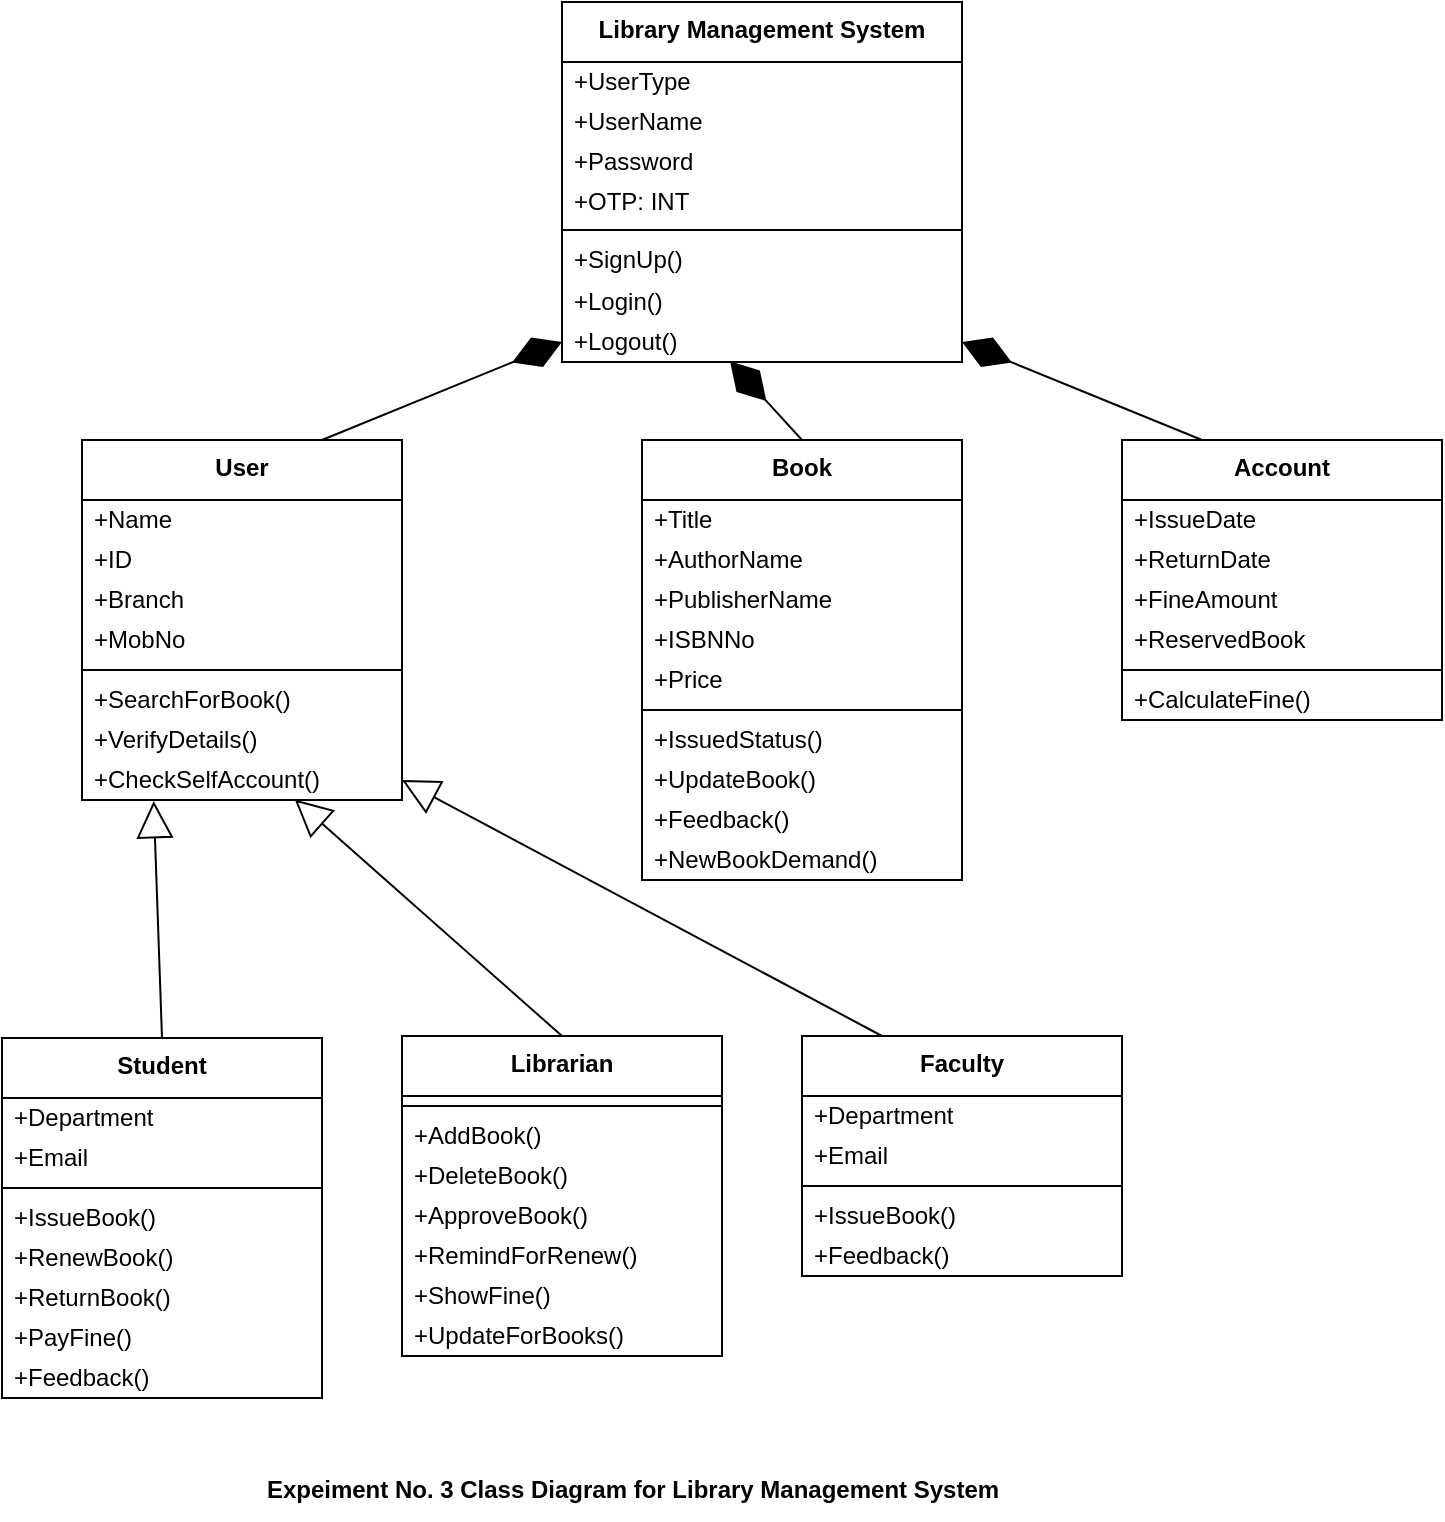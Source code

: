 <mxfile version="23.1.5" type="device">
  <diagram name="Page-1" id="RFBm_gov8BBQ_nhxY0hs">
    <mxGraphModel dx="1034" dy="511" grid="1" gridSize="10" guides="1" tooltips="1" connect="1" arrows="1" fold="1" page="1" pageScale="1" pageWidth="850" pageHeight="1100" math="0" shadow="0">
      <root>
        <mxCell id="0" />
        <mxCell id="1" parent="0" />
        <mxCell id="MmfHxSCBlfVOSuIhpBJj-1" value="&lt;b&gt;Library Management System&lt;/b&gt;" style="swimlane;fontStyle=0;align=center;verticalAlign=top;childLayout=stackLayout;horizontal=1;startSize=30;horizontalStack=0;resizeParent=1;resizeParentMax=0;resizeLast=0;collapsible=0;marginBottom=0;html=1;whiteSpace=wrap;" parent="1" vertex="1">
          <mxGeometry x="360" y="21" width="200" height="180" as="geometry" />
        </mxCell>
        <mxCell id="MmfHxSCBlfVOSuIhpBJj-2" value="+UserType" style="text;html=1;strokeColor=none;fillColor=none;align=left;verticalAlign=middle;spacingLeft=4;spacingRight=4;overflow=hidden;rotatable=0;points=[[0,0.5],[1,0.5]];portConstraint=eastwest;whiteSpace=wrap;" parent="MmfHxSCBlfVOSuIhpBJj-1" vertex="1">
          <mxGeometry y="30" width="200" height="20" as="geometry" />
        </mxCell>
        <mxCell id="MmfHxSCBlfVOSuIhpBJj-3" value="+UserName" style="text;html=1;strokeColor=none;fillColor=none;align=left;verticalAlign=middle;spacingLeft=4;spacingRight=4;overflow=hidden;rotatable=0;points=[[0,0.5],[1,0.5]];portConstraint=eastwest;whiteSpace=wrap;" parent="MmfHxSCBlfVOSuIhpBJj-1" vertex="1">
          <mxGeometry y="50" width="200" height="20" as="geometry" />
        </mxCell>
        <mxCell id="MmfHxSCBlfVOSuIhpBJj-4" value="&lt;font color=&quot;#000000&quot;&gt;+Password&lt;/font&gt;" style="text;html=1;strokeColor=none;fillColor=none;align=left;verticalAlign=middle;spacingLeft=4;spacingRight=4;overflow=hidden;rotatable=0;points=[[0,0.5],[1,0.5]];portConstraint=eastwest;fontColor=#808080;whiteSpace=wrap;" parent="MmfHxSCBlfVOSuIhpBJj-1" vertex="1">
          <mxGeometry y="70" width="200" height="20" as="geometry" />
        </mxCell>
        <mxCell id="MmfHxSCBlfVOSuIhpBJj-5" value="+OTP: INT" style="text;html=1;strokeColor=none;fillColor=none;align=left;verticalAlign=middle;spacingLeft=4;spacingRight=4;overflow=hidden;rotatable=0;points=[[0,0.5],[1,0.5]];portConstraint=eastwest;whiteSpace=wrap;" parent="MmfHxSCBlfVOSuIhpBJj-1" vertex="1">
          <mxGeometry y="90" width="200" height="20" as="geometry" />
        </mxCell>
        <mxCell id="MmfHxSCBlfVOSuIhpBJj-6" value="" style="line;strokeWidth=1;fillColor=none;align=left;verticalAlign=middle;spacingTop=-1;spacingLeft=3;spacingRight=3;rotatable=0;labelPosition=right;points=[];portConstraint=eastwest;" parent="MmfHxSCBlfVOSuIhpBJj-1" vertex="1">
          <mxGeometry y="110" width="200" height="8" as="geometry" />
        </mxCell>
        <mxCell id="MmfHxSCBlfVOSuIhpBJj-8" value="+SignUp()" style="text;html=1;strokeColor=none;fillColor=none;align=left;verticalAlign=middle;spacingLeft=4;spacingRight=4;overflow=hidden;rotatable=0;points=[[0,0.5],[1,0.5]];portConstraint=eastwest;whiteSpace=wrap;" parent="MmfHxSCBlfVOSuIhpBJj-1" vertex="1">
          <mxGeometry y="118" width="200" height="22" as="geometry" />
        </mxCell>
        <mxCell id="MmfHxSCBlfVOSuIhpBJj-72" value="+Login()" style="text;html=1;strokeColor=none;fillColor=none;align=left;verticalAlign=middle;spacingLeft=4;spacingRight=4;overflow=hidden;rotatable=0;points=[[0,0.5],[1,0.5]];portConstraint=eastwest;whiteSpace=wrap;" parent="MmfHxSCBlfVOSuIhpBJj-1" vertex="1">
          <mxGeometry y="140" width="200" height="20" as="geometry" />
        </mxCell>
        <mxCell id="MmfHxSCBlfVOSuIhpBJj-73" value="+Logout()" style="text;html=1;strokeColor=none;fillColor=none;align=left;verticalAlign=middle;spacingLeft=4;spacingRight=4;overflow=hidden;rotatable=0;points=[[0,0.5],[1,0.5]];portConstraint=eastwest;whiteSpace=wrap;" parent="MmfHxSCBlfVOSuIhpBJj-1" vertex="1">
          <mxGeometry y="160" width="200" height="20" as="geometry" />
        </mxCell>
        <mxCell id="MmfHxSCBlfVOSuIhpBJj-9" value="&lt;b&gt;User&lt;/b&gt;" style="swimlane;fontStyle=0;align=center;verticalAlign=top;childLayout=stackLayout;horizontal=1;startSize=30;horizontalStack=0;resizeParent=1;resizeParentMax=0;resizeLast=0;collapsible=0;marginBottom=0;html=1;whiteSpace=wrap;" parent="1" vertex="1">
          <mxGeometry x="120" y="240" width="160" height="180" as="geometry" />
        </mxCell>
        <mxCell id="MmfHxSCBlfVOSuIhpBJj-11" value="+Name" style="text;html=1;strokeColor=none;fillColor=none;align=left;verticalAlign=middle;spacingLeft=4;spacingRight=4;overflow=hidden;rotatable=0;points=[[0,0.5],[1,0.5]];portConstraint=eastwest;whiteSpace=wrap;" parent="MmfHxSCBlfVOSuIhpBJj-9" vertex="1">
          <mxGeometry y="30" width="160" height="20" as="geometry" />
        </mxCell>
        <mxCell id="MmfHxSCBlfVOSuIhpBJj-12" value="&lt;font color=&quot;#000000&quot;&gt;+ID&lt;/font&gt;" style="text;html=1;strokeColor=none;fillColor=none;align=left;verticalAlign=middle;spacingLeft=4;spacingRight=4;overflow=hidden;rotatable=0;points=[[0,0.5],[1,0.5]];portConstraint=eastwest;fontColor=#808080;whiteSpace=wrap;" parent="MmfHxSCBlfVOSuIhpBJj-9" vertex="1">
          <mxGeometry y="50" width="160" height="20" as="geometry" />
        </mxCell>
        <mxCell id="MmfHxSCBlfVOSuIhpBJj-13" value="+Branch" style="text;html=1;strokeColor=none;fillColor=none;align=left;verticalAlign=middle;spacingLeft=4;spacingRight=4;overflow=hidden;rotatable=0;points=[[0,0.5],[1,0.5]];portConstraint=eastwest;whiteSpace=wrap;" parent="MmfHxSCBlfVOSuIhpBJj-9" vertex="1">
          <mxGeometry y="70" width="160" height="20" as="geometry" />
        </mxCell>
        <mxCell id="MmfHxSCBlfVOSuIhpBJj-33" value="+MobNo" style="text;html=1;strokeColor=none;fillColor=none;align=left;verticalAlign=middle;spacingLeft=4;spacingRight=4;overflow=hidden;rotatable=0;points=[[0,0.5],[1,0.5]];portConstraint=eastwest;whiteSpace=wrap;" parent="MmfHxSCBlfVOSuIhpBJj-9" vertex="1">
          <mxGeometry y="90" width="160" height="20" as="geometry" />
        </mxCell>
        <mxCell id="MmfHxSCBlfVOSuIhpBJj-14" value="" style="line;strokeWidth=1;fillColor=none;align=left;verticalAlign=middle;spacingTop=-1;spacingLeft=3;spacingRight=3;rotatable=0;labelPosition=right;points=[];portConstraint=eastwest;" parent="MmfHxSCBlfVOSuIhpBJj-9" vertex="1">
          <mxGeometry y="110" width="160" height="10" as="geometry" />
        </mxCell>
        <mxCell id="MmfHxSCBlfVOSuIhpBJj-34" value="+SearchForBook()" style="text;html=1;strokeColor=none;fillColor=none;align=left;verticalAlign=middle;spacingLeft=4;spacingRight=4;overflow=hidden;rotatable=0;points=[[0,0.5],[1,0.5]];portConstraint=eastwest;whiteSpace=wrap;" parent="MmfHxSCBlfVOSuIhpBJj-9" vertex="1">
          <mxGeometry y="120" width="160" height="20" as="geometry" />
        </mxCell>
        <mxCell id="MmfHxSCBlfVOSuIhpBJj-36" value="+VerifyDetails()" style="text;html=1;strokeColor=none;fillColor=none;align=left;verticalAlign=middle;spacingLeft=4;spacingRight=4;overflow=hidden;rotatable=0;points=[[0,0.5],[1,0.5]];portConstraint=eastwest;whiteSpace=wrap;" parent="MmfHxSCBlfVOSuIhpBJj-9" vertex="1">
          <mxGeometry y="140" width="160" height="20" as="geometry" />
        </mxCell>
        <mxCell id="MmfHxSCBlfVOSuIhpBJj-35" value="+CheckSelfAccount()" style="text;html=1;strokeColor=none;fillColor=none;align=left;verticalAlign=middle;spacingLeft=4;spacingRight=4;overflow=hidden;rotatable=0;points=[[0,0.5],[1,0.5]];portConstraint=eastwest;whiteSpace=wrap;" parent="MmfHxSCBlfVOSuIhpBJj-9" vertex="1">
          <mxGeometry y="160" width="160" height="20" as="geometry" />
        </mxCell>
        <mxCell id="MmfHxSCBlfVOSuIhpBJj-37" value="&lt;b&gt;Student&lt;/b&gt;" style="swimlane;fontStyle=0;align=center;verticalAlign=top;childLayout=stackLayout;horizontal=1;startSize=30;horizontalStack=0;resizeParent=1;resizeParentMax=0;resizeLast=0;collapsible=0;marginBottom=0;html=1;whiteSpace=wrap;" parent="1" vertex="1">
          <mxGeometry x="80" y="539" width="160" height="180" as="geometry" />
        </mxCell>
        <mxCell id="MmfHxSCBlfVOSuIhpBJj-38" value="+Department" style="text;html=1;strokeColor=none;fillColor=none;align=left;verticalAlign=middle;spacingLeft=4;spacingRight=4;overflow=hidden;rotatable=0;points=[[0,0.5],[1,0.5]];portConstraint=eastwest;whiteSpace=wrap;" parent="MmfHxSCBlfVOSuIhpBJj-37" vertex="1">
          <mxGeometry y="30" width="160" height="20" as="geometry" />
        </mxCell>
        <mxCell id="MmfHxSCBlfVOSuIhpBJj-39" value="&lt;font color=&quot;#000000&quot;&gt;+Email&lt;/font&gt;" style="text;html=1;strokeColor=none;fillColor=none;align=left;verticalAlign=middle;spacingLeft=4;spacingRight=4;overflow=hidden;rotatable=0;points=[[0,0.5],[1,0.5]];portConstraint=eastwest;fontColor=#808080;whiteSpace=wrap;" parent="MmfHxSCBlfVOSuIhpBJj-37" vertex="1">
          <mxGeometry y="50" width="160" height="20" as="geometry" />
        </mxCell>
        <mxCell id="MmfHxSCBlfVOSuIhpBJj-42" value="" style="line;strokeWidth=1;fillColor=none;align=left;verticalAlign=middle;spacingTop=-1;spacingLeft=3;spacingRight=3;rotatable=0;labelPosition=right;points=[];portConstraint=eastwest;" parent="MmfHxSCBlfVOSuIhpBJj-37" vertex="1">
          <mxGeometry y="70" width="160" height="10" as="geometry" />
        </mxCell>
        <mxCell id="MmfHxSCBlfVOSuIhpBJj-43" value="+IssueBook()" style="text;html=1;strokeColor=none;fillColor=none;align=left;verticalAlign=middle;spacingLeft=4;spacingRight=4;overflow=hidden;rotatable=0;points=[[0,0.5],[1,0.5]];portConstraint=eastwest;whiteSpace=wrap;" parent="MmfHxSCBlfVOSuIhpBJj-37" vertex="1">
          <mxGeometry y="80" width="160" height="20" as="geometry" />
        </mxCell>
        <mxCell id="MmfHxSCBlfVOSuIhpBJj-44" value="+RenewBook()" style="text;html=1;strokeColor=none;fillColor=none;align=left;verticalAlign=middle;spacingLeft=4;spacingRight=4;overflow=hidden;rotatable=0;points=[[0,0.5],[1,0.5]];portConstraint=eastwest;whiteSpace=wrap;" parent="MmfHxSCBlfVOSuIhpBJj-37" vertex="1">
          <mxGeometry y="100" width="160" height="20" as="geometry" />
        </mxCell>
        <mxCell id="MmfHxSCBlfVOSuIhpBJj-46" value="+ReturnBook()" style="text;html=1;strokeColor=none;fillColor=none;align=left;verticalAlign=middle;spacingLeft=4;spacingRight=4;overflow=hidden;rotatable=0;points=[[0,0.5],[1,0.5]];portConstraint=eastwest;whiteSpace=wrap;" parent="MmfHxSCBlfVOSuIhpBJj-37" vertex="1">
          <mxGeometry y="120" width="160" height="20" as="geometry" />
        </mxCell>
        <mxCell id="MmfHxSCBlfVOSuIhpBJj-49" value="+PayFine()" style="text;html=1;strokeColor=none;fillColor=none;align=left;verticalAlign=middle;spacingLeft=4;spacingRight=4;overflow=hidden;rotatable=0;points=[[0,0.5],[1,0.5]];portConstraint=eastwest;whiteSpace=wrap;" parent="MmfHxSCBlfVOSuIhpBJj-37" vertex="1">
          <mxGeometry y="140" width="160" height="20" as="geometry" />
        </mxCell>
        <mxCell id="MmfHxSCBlfVOSuIhpBJj-48" value="+Feedback()" style="text;html=1;strokeColor=none;fillColor=none;align=left;verticalAlign=middle;spacingLeft=4;spacingRight=4;overflow=hidden;rotatable=0;points=[[0,0.5],[1,0.5]];portConstraint=eastwest;whiteSpace=wrap;" parent="MmfHxSCBlfVOSuIhpBJj-37" vertex="1">
          <mxGeometry y="160" width="160" height="20" as="geometry" />
        </mxCell>
        <mxCell id="MmfHxSCBlfVOSuIhpBJj-50" value="&lt;b&gt;Librarian&lt;/b&gt;" style="swimlane;fontStyle=0;align=center;verticalAlign=top;childLayout=stackLayout;horizontal=1;startSize=30;horizontalStack=0;resizeParent=1;resizeParentMax=0;resizeLast=0;collapsible=0;marginBottom=0;html=1;whiteSpace=wrap;" parent="1" vertex="1">
          <mxGeometry x="280" y="538" width="160" height="160" as="geometry" />
        </mxCell>
        <mxCell id="MmfHxSCBlfVOSuIhpBJj-53" value="" style="line;strokeWidth=1;fillColor=none;align=left;verticalAlign=middle;spacingTop=-1;spacingLeft=3;spacingRight=3;rotatable=0;labelPosition=right;points=[];portConstraint=eastwest;" parent="MmfHxSCBlfVOSuIhpBJj-50" vertex="1">
          <mxGeometry y="30" width="160" height="10" as="geometry" />
        </mxCell>
        <mxCell id="MmfHxSCBlfVOSuIhpBJj-54" value="+AddBook()" style="text;html=1;strokeColor=none;fillColor=none;align=left;verticalAlign=middle;spacingLeft=4;spacingRight=4;overflow=hidden;rotatable=0;points=[[0,0.5],[1,0.5]];portConstraint=eastwest;whiteSpace=wrap;" parent="MmfHxSCBlfVOSuIhpBJj-50" vertex="1">
          <mxGeometry y="40" width="160" height="20" as="geometry" />
        </mxCell>
        <mxCell id="MmfHxSCBlfVOSuIhpBJj-55" value="+DeleteBook()" style="text;html=1;strokeColor=none;fillColor=none;align=left;verticalAlign=middle;spacingLeft=4;spacingRight=4;overflow=hidden;rotatable=0;points=[[0,0.5],[1,0.5]];portConstraint=eastwest;whiteSpace=wrap;" parent="MmfHxSCBlfVOSuIhpBJj-50" vertex="1">
          <mxGeometry y="60" width="160" height="20" as="geometry" />
        </mxCell>
        <mxCell id="MmfHxSCBlfVOSuIhpBJj-56" value="+ApproveBook()" style="text;html=1;strokeColor=none;fillColor=none;align=left;verticalAlign=middle;spacingLeft=4;spacingRight=4;overflow=hidden;rotatable=0;points=[[0,0.5],[1,0.5]];portConstraint=eastwest;whiteSpace=wrap;" parent="MmfHxSCBlfVOSuIhpBJj-50" vertex="1">
          <mxGeometry y="80" width="160" height="20" as="geometry" />
        </mxCell>
        <mxCell id="MmfHxSCBlfVOSuIhpBJj-57" value="+RemindForRenew()" style="text;html=1;strokeColor=none;fillColor=none;align=left;verticalAlign=middle;spacingLeft=4;spacingRight=4;overflow=hidden;rotatable=0;points=[[0,0.5],[1,0.5]];portConstraint=eastwest;whiteSpace=wrap;" parent="MmfHxSCBlfVOSuIhpBJj-50" vertex="1">
          <mxGeometry y="100" width="160" height="20" as="geometry" />
        </mxCell>
        <mxCell id="MmfHxSCBlfVOSuIhpBJj-58" value="+ShowFine()" style="text;html=1;strokeColor=none;fillColor=none;align=left;verticalAlign=middle;spacingLeft=4;spacingRight=4;overflow=hidden;rotatable=0;points=[[0,0.5],[1,0.5]];portConstraint=eastwest;whiteSpace=wrap;" parent="MmfHxSCBlfVOSuIhpBJj-50" vertex="1">
          <mxGeometry y="120" width="160" height="20" as="geometry" />
        </mxCell>
        <mxCell id="MmfHxSCBlfVOSuIhpBJj-60" value="+UpdateForBooks()" style="text;html=1;strokeColor=none;fillColor=none;align=left;verticalAlign=middle;spacingLeft=4;spacingRight=4;overflow=hidden;rotatable=0;points=[[0,0.5],[1,0.5]];portConstraint=eastwest;whiteSpace=wrap;" parent="MmfHxSCBlfVOSuIhpBJj-50" vertex="1">
          <mxGeometry y="140" width="160" height="20" as="geometry" />
        </mxCell>
        <mxCell id="MmfHxSCBlfVOSuIhpBJj-61" value="&lt;b&gt;Faculty&lt;/b&gt;" style="swimlane;fontStyle=0;align=center;verticalAlign=top;childLayout=stackLayout;horizontal=1;startSize=30;horizontalStack=0;resizeParent=1;resizeParentMax=0;resizeLast=0;collapsible=0;marginBottom=0;html=1;whiteSpace=wrap;" parent="1" vertex="1">
          <mxGeometry x="480" y="538" width="160" height="120" as="geometry" />
        </mxCell>
        <mxCell id="MmfHxSCBlfVOSuIhpBJj-62" value="+Department" style="text;html=1;strokeColor=none;fillColor=none;align=left;verticalAlign=middle;spacingLeft=4;spacingRight=4;overflow=hidden;rotatable=0;points=[[0,0.5],[1,0.5]];portConstraint=eastwest;whiteSpace=wrap;" parent="MmfHxSCBlfVOSuIhpBJj-61" vertex="1">
          <mxGeometry y="30" width="160" height="20" as="geometry" />
        </mxCell>
        <mxCell id="MmfHxSCBlfVOSuIhpBJj-63" value="&lt;font color=&quot;#000000&quot;&gt;+Email&lt;/font&gt;" style="text;html=1;strokeColor=none;fillColor=none;align=left;verticalAlign=middle;spacingLeft=4;spacingRight=4;overflow=hidden;rotatable=0;points=[[0,0.5],[1,0.5]];portConstraint=eastwest;fontColor=#808080;whiteSpace=wrap;" parent="MmfHxSCBlfVOSuIhpBJj-61" vertex="1">
          <mxGeometry y="50" width="160" height="20" as="geometry" />
        </mxCell>
        <mxCell id="MmfHxSCBlfVOSuIhpBJj-64" value="" style="line;strokeWidth=1;fillColor=none;align=left;verticalAlign=middle;spacingTop=-1;spacingLeft=3;spacingRight=3;rotatable=0;labelPosition=right;points=[];portConstraint=eastwest;" parent="MmfHxSCBlfVOSuIhpBJj-61" vertex="1">
          <mxGeometry y="70" width="160" height="10" as="geometry" />
        </mxCell>
        <mxCell id="MmfHxSCBlfVOSuIhpBJj-65" value="+IssueBook()" style="text;html=1;strokeColor=none;fillColor=none;align=left;verticalAlign=middle;spacingLeft=4;spacingRight=4;overflow=hidden;rotatable=0;points=[[0,0.5],[1,0.5]];portConstraint=eastwest;whiteSpace=wrap;" parent="MmfHxSCBlfVOSuIhpBJj-61" vertex="1">
          <mxGeometry y="80" width="160" height="20" as="geometry" />
        </mxCell>
        <mxCell id="MmfHxSCBlfVOSuIhpBJj-69" value="+Feedback()" style="text;html=1;strokeColor=none;fillColor=none;align=left;verticalAlign=middle;spacingLeft=4;spacingRight=4;overflow=hidden;rotatable=0;points=[[0,0.5],[1,0.5]];portConstraint=eastwest;whiteSpace=wrap;" parent="MmfHxSCBlfVOSuIhpBJj-61" vertex="1">
          <mxGeometry y="100" width="160" height="20" as="geometry" />
        </mxCell>
        <mxCell id="MmfHxSCBlfVOSuIhpBJj-74" value="&lt;b&gt;Book&lt;/b&gt;" style="swimlane;fontStyle=0;align=center;verticalAlign=top;childLayout=stackLayout;horizontal=1;startSize=30;horizontalStack=0;resizeParent=1;resizeParentMax=0;resizeLast=0;collapsible=0;marginBottom=0;html=1;whiteSpace=wrap;" parent="1" vertex="1">
          <mxGeometry x="400" y="240" width="160" height="220" as="geometry" />
        </mxCell>
        <mxCell id="MmfHxSCBlfVOSuIhpBJj-75" value="+Title" style="text;html=1;strokeColor=none;fillColor=none;align=left;verticalAlign=middle;spacingLeft=4;spacingRight=4;overflow=hidden;rotatable=0;points=[[0,0.5],[1,0.5]];portConstraint=eastwest;whiteSpace=wrap;" parent="MmfHxSCBlfVOSuIhpBJj-74" vertex="1">
          <mxGeometry y="30" width="160" height="20" as="geometry" />
        </mxCell>
        <mxCell id="MmfHxSCBlfVOSuIhpBJj-76" value="&lt;font color=&quot;#000000&quot;&gt;+AuthorName&lt;/font&gt;" style="text;html=1;strokeColor=none;fillColor=none;align=left;verticalAlign=middle;spacingLeft=4;spacingRight=4;overflow=hidden;rotatable=0;points=[[0,0.5],[1,0.5]];portConstraint=eastwest;fontColor=#808080;whiteSpace=wrap;" parent="MmfHxSCBlfVOSuIhpBJj-74" vertex="1">
          <mxGeometry y="50" width="160" height="20" as="geometry" />
        </mxCell>
        <mxCell id="MmfHxSCBlfVOSuIhpBJj-77" value="+PublisherName" style="text;html=1;strokeColor=none;fillColor=none;align=left;verticalAlign=middle;spacingLeft=4;spacingRight=4;overflow=hidden;rotatable=0;points=[[0,0.5],[1,0.5]];portConstraint=eastwest;whiteSpace=wrap;" parent="MmfHxSCBlfVOSuIhpBJj-74" vertex="1">
          <mxGeometry y="70" width="160" height="20" as="geometry" />
        </mxCell>
        <mxCell id="MmfHxSCBlfVOSuIhpBJj-78" value="+ISBNNo" style="text;html=1;strokeColor=none;fillColor=none;align=left;verticalAlign=middle;spacingLeft=4;spacingRight=4;overflow=hidden;rotatable=0;points=[[0,0.5],[1,0.5]];portConstraint=eastwest;whiteSpace=wrap;" parent="MmfHxSCBlfVOSuIhpBJj-74" vertex="1">
          <mxGeometry y="90" width="160" height="20" as="geometry" />
        </mxCell>
        <mxCell id="MmfHxSCBlfVOSuIhpBJj-83" value="+Price" style="text;html=1;strokeColor=none;fillColor=none;align=left;verticalAlign=middle;spacingLeft=4;spacingRight=4;overflow=hidden;rotatable=0;points=[[0,0.5],[1,0.5]];portConstraint=eastwest;whiteSpace=wrap;" parent="MmfHxSCBlfVOSuIhpBJj-74" vertex="1">
          <mxGeometry y="110" width="160" height="20" as="geometry" />
        </mxCell>
        <mxCell id="MmfHxSCBlfVOSuIhpBJj-79" value="" style="line;strokeWidth=1;fillColor=none;align=left;verticalAlign=middle;spacingTop=-1;spacingLeft=3;spacingRight=3;rotatable=0;labelPosition=right;points=[];portConstraint=eastwest;" parent="MmfHxSCBlfVOSuIhpBJj-74" vertex="1">
          <mxGeometry y="130" width="160" height="10" as="geometry" />
        </mxCell>
        <mxCell id="MmfHxSCBlfVOSuIhpBJj-80" value="+IssuedStatus()" style="text;html=1;strokeColor=none;fillColor=none;align=left;verticalAlign=middle;spacingLeft=4;spacingRight=4;overflow=hidden;rotatable=0;points=[[0,0.5],[1,0.5]];portConstraint=eastwest;whiteSpace=wrap;" parent="MmfHxSCBlfVOSuIhpBJj-74" vertex="1">
          <mxGeometry y="140" width="160" height="20" as="geometry" />
        </mxCell>
        <mxCell id="MmfHxSCBlfVOSuIhpBJj-81" value="+UpdateBook()" style="text;html=1;strokeColor=none;fillColor=none;align=left;verticalAlign=middle;spacingLeft=4;spacingRight=4;overflow=hidden;rotatable=0;points=[[0,0.5],[1,0.5]];portConstraint=eastwest;whiteSpace=wrap;" parent="MmfHxSCBlfVOSuIhpBJj-74" vertex="1">
          <mxGeometry y="160" width="160" height="20" as="geometry" />
        </mxCell>
        <mxCell id="MmfHxSCBlfVOSuIhpBJj-82" value="+Feedback()" style="text;html=1;strokeColor=none;fillColor=none;align=left;verticalAlign=middle;spacingLeft=4;spacingRight=4;overflow=hidden;rotatable=0;points=[[0,0.5],[1,0.5]];portConstraint=eastwest;whiteSpace=wrap;" parent="MmfHxSCBlfVOSuIhpBJj-74" vertex="1">
          <mxGeometry y="180" width="160" height="20" as="geometry" />
        </mxCell>
        <mxCell id="MmfHxSCBlfVOSuIhpBJj-84" value="+NewBookDemand()" style="text;html=1;strokeColor=none;fillColor=none;align=left;verticalAlign=middle;spacingLeft=4;spacingRight=4;overflow=hidden;rotatable=0;points=[[0,0.5],[1,0.5]];portConstraint=eastwest;whiteSpace=wrap;" parent="MmfHxSCBlfVOSuIhpBJj-74" vertex="1">
          <mxGeometry y="200" width="160" height="20" as="geometry" />
        </mxCell>
        <mxCell id="MmfHxSCBlfVOSuIhpBJj-85" value="&lt;b&gt;Account&lt;/b&gt;" style="swimlane;fontStyle=0;align=center;verticalAlign=top;childLayout=stackLayout;horizontal=1;startSize=30;horizontalStack=0;resizeParent=1;resizeParentMax=0;resizeLast=0;collapsible=0;marginBottom=0;html=1;whiteSpace=wrap;" parent="1" vertex="1">
          <mxGeometry x="640" y="240" width="160" height="140" as="geometry" />
        </mxCell>
        <mxCell id="MmfHxSCBlfVOSuIhpBJj-86" value="+IssueDate" style="text;html=1;strokeColor=none;fillColor=none;align=left;verticalAlign=middle;spacingLeft=4;spacingRight=4;overflow=hidden;rotatable=0;points=[[0,0.5],[1,0.5]];portConstraint=eastwest;whiteSpace=wrap;" parent="MmfHxSCBlfVOSuIhpBJj-85" vertex="1">
          <mxGeometry y="30" width="160" height="20" as="geometry" />
        </mxCell>
        <mxCell id="MmfHxSCBlfVOSuIhpBJj-87" value="&lt;font color=&quot;#000000&quot;&gt;+ReturnDate&lt;/font&gt;" style="text;html=1;strokeColor=none;fillColor=none;align=left;verticalAlign=middle;spacingLeft=4;spacingRight=4;overflow=hidden;rotatable=0;points=[[0,0.5],[1,0.5]];portConstraint=eastwest;fontColor=#808080;whiteSpace=wrap;" parent="MmfHxSCBlfVOSuIhpBJj-85" vertex="1">
          <mxGeometry y="50" width="160" height="20" as="geometry" />
        </mxCell>
        <mxCell id="MmfHxSCBlfVOSuIhpBJj-88" value="+FineAmount" style="text;html=1;strokeColor=none;fillColor=none;align=left;verticalAlign=middle;spacingLeft=4;spacingRight=4;overflow=hidden;rotatable=0;points=[[0,0.5],[1,0.5]];portConstraint=eastwest;whiteSpace=wrap;" parent="MmfHxSCBlfVOSuIhpBJj-85" vertex="1">
          <mxGeometry y="70" width="160" height="20" as="geometry" />
        </mxCell>
        <mxCell id="MmfHxSCBlfVOSuIhpBJj-89" value="+ReservedBook" style="text;html=1;strokeColor=none;fillColor=none;align=left;verticalAlign=middle;spacingLeft=4;spacingRight=4;overflow=hidden;rotatable=0;points=[[0,0.5],[1,0.5]];portConstraint=eastwest;whiteSpace=wrap;" parent="MmfHxSCBlfVOSuIhpBJj-85" vertex="1">
          <mxGeometry y="90" width="160" height="20" as="geometry" />
        </mxCell>
        <mxCell id="MmfHxSCBlfVOSuIhpBJj-91" value="" style="line;strokeWidth=1;fillColor=none;align=left;verticalAlign=middle;spacingTop=-1;spacingLeft=3;spacingRight=3;rotatable=0;labelPosition=right;points=[];portConstraint=eastwest;" parent="MmfHxSCBlfVOSuIhpBJj-85" vertex="1">
          <mxGeometry y="110" width="160" height="10" as="geometry" />
        </mxCell>
        <mxCell id="MmfHxSCBlfVOSuIhpBJj-92" value="+CalculateFine()" style="text;html=1;strokeColor=none;fillColor=none;align=left;verticalAlign=middle;spacingLeft=4;spacingRight=4;overflow=hidden;rotatable=0;points=[[0,0.5],[1,0.5]];portConstraint=eastwest;whiteSpace=wrap;" parent="MmfHxSCBlfVOSuIhpBJj-85" vertex="1">
          <mxGeometry y="120" width="160" height="20" as="geometry" />
        </mxCell>
        <mxCell id="MmfHxSCBlfVOSuIhpBJj-98" value="" style="endArrow=diamondThin;endFill=1;endSize=24;html=1;rounded=0;entryX=0;entryY=0.5;entryDx=0;entryDy=0;exitX=0.75;exitY=0;exitDx=0;exitDy=0;" parent="1" source="MmfHxSCBlfVOSuIhpBJj-9" target="MmfHxSCBlfVOSuIhpBJj-73" edge="1">
          <mxGeometry width="160" relative="1" as="geometry">
            <mxPoint x="280" y="270" as="sourcePoint" />
            <mxPoint x="440" y="270" as="targetPoint" />
          </mxGeometry>
        </mxCell>
        <mxCell id="MmfHxSCBlfVOSuIhpBJj-99" value="" style="endArrow=diamondThin;endFill=1;endSize=24;html=1;rounded=0;entryX=0.42;entryY=0.983;entryDx=0;entryDy=0;exitX=0.5;exitY=0;exitDx=0;exitDy=0;entryPerimeter=0;" parent="1" source="MmfHxSCBlfVOSuIhpBJj-74" target="MmfHxSCBlfVOSuIhpBJj-73" edge="1">
          <mxGeometry width="160" relative="1" as="geometry">
            <mxPoint x="250" y="250" as="sourcePoint" />
            <mxPoint x="370" y="201" as="targetPoint" />
          </mxGeometry>
        </mxCell>
        <mxCell id="MmfHxSCBlfVOSuIhpBJj-100" value="" style="endArrow=diamondThin;endFill=1;endSize=24;html=1;rounded=0;entryX=1;entryY=0.5;entryDx=0;entryDy=0;exitX=0.25;exitY=0;exitDx=0;exitDy=0;" parent="1" source="MmfHxSCBlfVOSuIhpBJj-85" target="MmfHxSCBlfVOSuIhpBJj-73" edge="1">
          <mxGeometry width="160" relative="1" as="geometry">
            <mxPoint x="490" y="250" as="sourcePoint" />
            <mxPoint x="454" y="211" as="targetPoint" />
          </mxGeometry>
        </mxCell>
        <mxCell id="MmfHxSCBlfVOSuIhpBJj-101" value="" style="endArrow=block;endSize=16;endFill=0;html=1;rounded=0;exitX=0.25;exitY=0;exitDx=0;exitDy=0;entryX=1;entryY=0.5;entryDx=0;entryDy=0;" parent="1" source="MmfHxSCBlfVOSuIhpBJj-61" target="MmfHxSCBlfVOSuIhpBJj-35" edge="1">
          <mxGeometry width="160" relative="1" as="geometry">
            <mxPoint x="230" y="370" as="sourcePoint" />
            <mxPoint x="390" y="370" as="targetPoint" />
          </mxGeometry>
        </mxCell>
        <mxCell id="MmfHxSCBlfVOSuIhpBJj-102" value="" style="endArrow=block;endSize=16;endFill=0;html=1;rounded=0;exitX=0.5;exitY=0;exitDx=0;exitDy=0;entryX=0.665;entryY=0.989;entryDx=0;entryDy=0;entryPerimeter=0;" parent="1" source="MmfHxSCBlfVOSuIhpBJj-50" target="MmfHxSCBlfVOSuIhpBJj-35" edge="1">
          <mxGeometry width="160" relative="1" as="geometry">
            <mxPoint x="530" y="548" as="sourcePoint" />
            <mxPoint x="290" y="420" as="targetPoint" />
          </mxGeometry>
        </mxCell>
        <mxCell id="MmfHxSCBlfVOSuIhpBJj-103" value="" style="endArrow=block;endSize=16;endFill=0;html=1;rounded=0;exitX=0.5;exitY=0;exitDx=0;exitDy=0;entryX=0.224;entryY=1.028;entryDx=0;entryDy=0;entryPerimeter=0;" parent="1" source="MmfHxSCBlfVOSuIhpBJj-37" target="MmfHxSCBlfVOSuIhpBJj-35" edge="1">
          <mxGeometry width="160" relative="1" as="geometry">
            <mxPoint x="370" y="548" as="sourcePoint" />
            <mxPoint x="236" y="430" as="targetPoint" />
          </mxGeometry>
        </mxCell>
        <mxCell id="psMkm4Wd3F4PcczeRH8z-1" value="Expeiment No. 3 Class Diagram for Library Management System" style="text;html=1;align=center;verticalAlign=middle;resizable=0;points=[];autosize=1;strokeColor=none;fillColor=none;fontStyle=1" vertex="1" parent="1">
          <mxGeometry x="200" y="750" width="390" height="30" as="geometry" />
        </mxCell>
      </root>
    </mxGraphModel>
  </diagram>
</mxfile>
